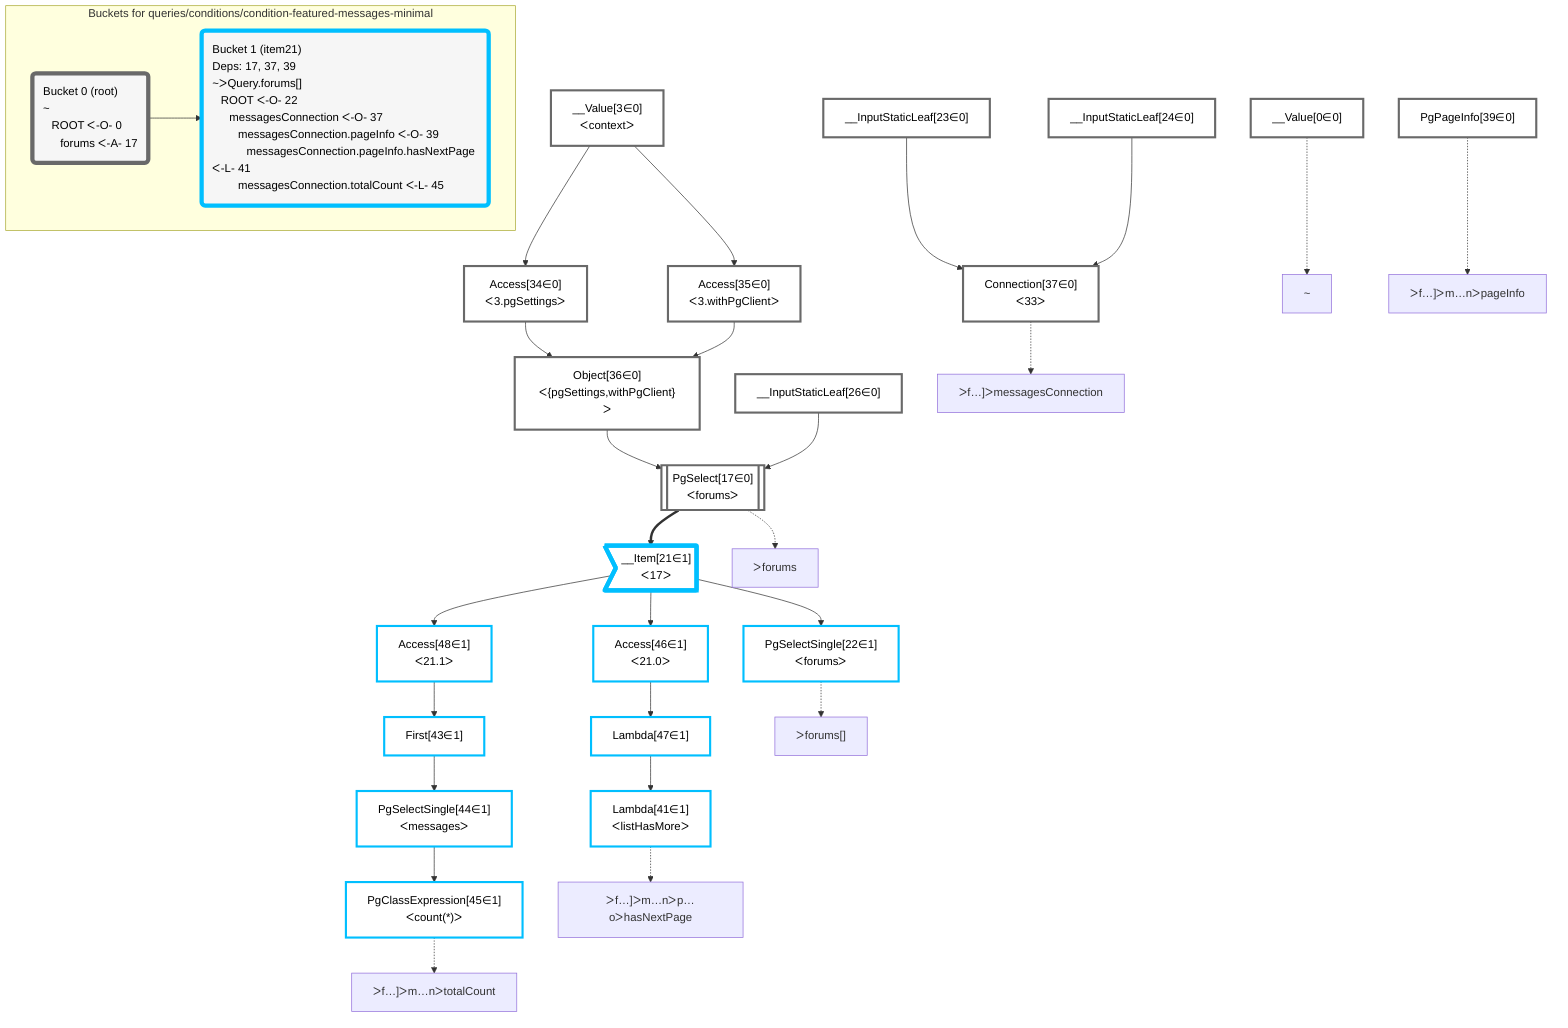 graph TD
    classDef path fill:#eee,stroke:#000,color:#000
    classDef plan fill:#fff,stroke-width:3px,color:#000
    classDef itemplan fill:#fff,stroke-width:6px,color:#000
    classDef sideeffectplan fill:#f00,stroke-width:6px,color:#000
    classDef bucket fill:#f6f6f6,color:#000,stroke-width:6px,text-align:left


    %% define plans
    __Value0["__Value[0∈0]"]:::plan
    __Value3["__Value[3∈0]<br />ᐸcontextᐳ"]:::plan
    Access34["Access[34∈0]<br />ᐸ3.pgSettingsᐳ"]:::plan
    Access35["Access[35∈0]<br />ᐸ3.withPgClientᐳ"]:::plan
    Object36["Object[36∈0]<br />ᐸ{pgSettings,withPgClient}ᐳ"]:::plan
    __InputStaticLeaf26["__InputStaticLeaf[26∈0]"]:::plan
    PgSelect17[["PgSelect[17∈0]<br />ᐸforumsᐳ"]]:::plan
    __Item21>"__Item[21∈1]<br />ᐸ17ᐳ"]:::itemplan
    PgSelectSingle22["PgSelectSingle[22∈1]<br />ᐸforumsᐳ"]:::plan
    __InputStaticLeaf23["__InputStaticLeaf[23∈0]"]:::plan
    __InputStaticLeaf24["__InputStaticLeaf[24∈0]"]:::plan
    Connection37["Connection[37∈0]<br />ᐸ33ᐳ"]:::plan
    PgPageInfo39["PgPageInfo[39∈0]"]:::plan
    Access46["Access[46∈1]<br />ᐸ21.0ᐳ"]:::plan
    Lambda47["Lambda[47∈1]"]:::plan
    Lambda41["Lambda[41∈1]<br />ᐸlistHasMoreᐳ"]:::plan
    Access48["Access[48∈1]<br />ᐸ21.1ᐳ"]:::plan
    First43["First[43∈1]"]:::plan
    PgSelectSingle44["PgSelectSingle[44∈1]<br />ᐸmessagesᐳ"]:::plan
    PgClassExpression45["PgClassExpression[45∈1]<br />ᐸcount(*)ᐳ"]:::plan

    %% plan dependencies
    __Value3 --> Access34
    __Value3 --> Access35
    Access34 & Access35 --> Object36
    Object36 & __InputStaticLeaf26 --> PgSelect17
    PgSelect17 ==> __Item21
    __Item21 --> PgSelectSingle22
    __InputStaticLeaf23 & __InputStaticLeaf24 --> Connection37
    __Item21 --> Access46
    Access46 --> Lambda47
    Lambda47 --> Lambda41
    __Item21 --> Access48
    Access48 --> First43
    First43 --> PgSelectSingle44
    PgSelectSingle44 --> PgClassExpression45

    %% plan-to-path relationships
    P0["~"]
    __Value0 -.-> P0
    P17["ᐳforums"]
    PgSelect17 -.-> P17
    P22["ᐳforums[]"]
    PgSelectSingle22 -.-> P22
    P37["ᐳf…]ᐳmessagesConnection"]
    Connection37 -.-> P37
    P39["ᐳf…]ᐳm…nᐳpageInfo"]
    PgPageInfo39 -.-> P39
    P41["ᐳf…]ᐳm…nᐳp…oᐳhasNextPage"]
    Lambda41 -.-> P41
    P45["ᐳf…]ᐳm…nᐳtotalCount"]
    PgClassExpression45 -.-> P45

    subgraph "Buckets for queries/conditions/condition-featured-messages-minimal"
    Bucket0("Bucket 0 (root)<br />~<br />⠀ROOT ᐸ-O- 0<br />⠀⠀forums ᐸ-A- 17"):::bucket
    classDef bucket0 stroke:#696969
    class Bucket0,__Value0,__Value3,PgSelect17,__InputStaticLeaf23,__InputStaticLeaf24,__InputStaticLeaf26,Access34,Access35,Object36,Connection37,PgPageInfo39 bucket0
    Bucket1("Bucket 1 (item21)<br />Deps: 17, 37, 39<br />~ᐳQuery.forums[]<br />⠀ROOT ᐸ-O- 22<br />⠀⠀messagesConnection ᐸ-O- 37<br />⠀⠀⠀messagesConnection.pageInfo ᐸ-O- 39<br />⠀⠀⠀⠀messagesConnection.pageInfo.hasNextPage ᐸ-L- 41<br />⠀⠀⠀messagesConnection.totalCount ᐸ-L- 45"):::bucket
    classDef bucket1 stroke:#00bfff
    class Bucket1,__Item21,PgSelectSingle22,Lambda41,First43,PgSelectSingle44,PgClassExpression45,Access46,Lambda47,Access48 bucket1
    Bucket0 --> Bucket1
    end